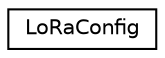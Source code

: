 digraph "Graphical Class Hierarchy"
{
  edge [fontname="Helvetica",fontsize="10",labelfontname="Helvetica",labelfontsize="10"];
  node [fontname="Helvetica",fontsize="10",shape=record];
  rankdir="LR";
  Node1 [label="LoRaConfig",height=0.2,width=0.4,color="black", fillcolor="white", style="filled",URL="$class_lo_ra_config.html",tooltip="A configuration container for the LoRa Module. All its configuration values are stored an held inside..."];
}
